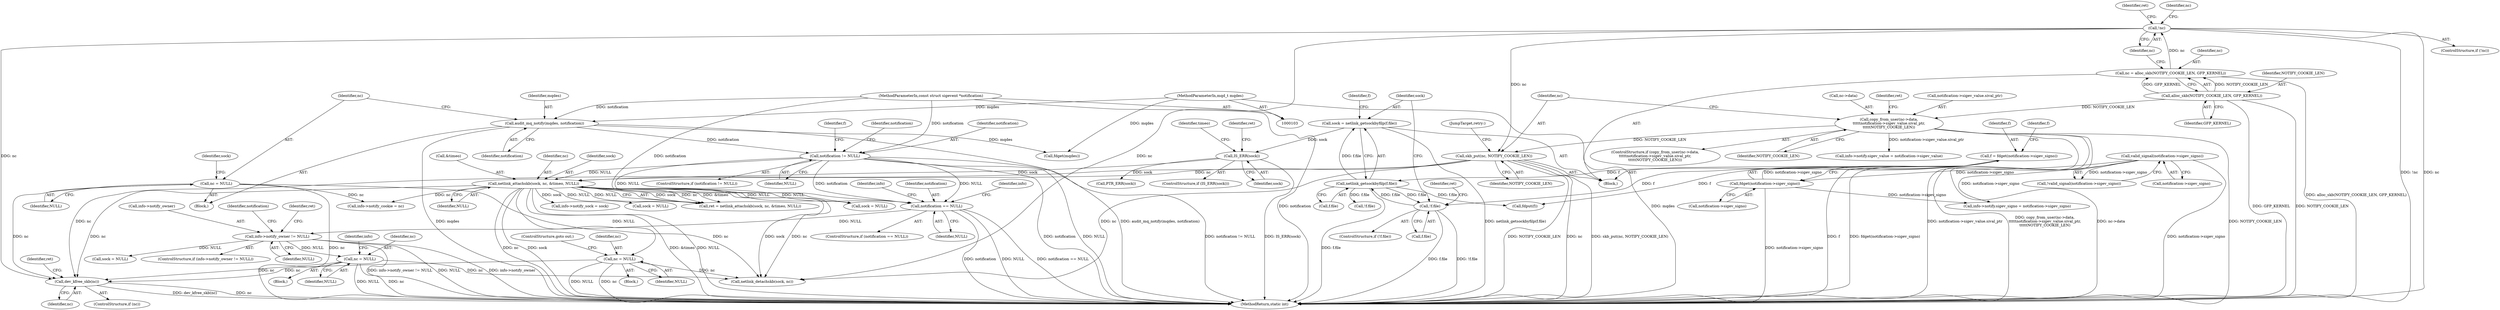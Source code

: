 digraph "0_linux_f991af3daabaecff34684fd51fac80319d1baad1@API" {
"1000465" [label="(Call,dev_kfree_skb(nc))"];
"1000116" [label="(Call,nc = NULL)"];
"1000387" [label="(Call,nc = NULL)"];
"1000347" [label="(Call,info->notify_owner != NULL)"];
"1000321" [label="(Call,notification == NULL)"];
"1000123" [label="(Call,notification != NULL)"];
"1000113" [label="(Call,audit_mq_notify(mqdes, notification))"];
"1000104" [label="(MethodParameterIn,mqd_t mqdes)"];
"1000105" [label="(MethodParameterIn,const struct sigevent *notification)"];
"1000250" [label="(Call,netlink_attachskb(sock, nc, &timeo, NULL))"];
"1000234" [label="(Call,IS_ERR(sock))"];
"1000225" [label="(Call,sock = netlink_getsockbyfilp(f.file))"];
"1000227" [label="(Call,netlink_getsockbyfilp(f.file))"];
"1000208" [label="(Call,f = fdget(notification->sigev_signo))"];
"1000210" [label="(Call,fdget(notification->sigev_signo))"];
"1000157" [label="(Call,valid_signal(notification->sigev_signo))"];
"1000215" [label="(Call,!f.file)"];
"1000204" [label="(Call,skb_put(nc, NOTIFY_COOKIE_LEN))"];
"1000179" [label="(Call,!nc)"];
"1000173" [label="(Call,nc = alloc_skb(NOTIFY_COOKIE_LEN, GFP_KERNEL))"];
"1000175" [label="(Call,alloc_skb(NOTIFY_COOKIE_LEN, GFP_KERNEL))"];
"1000188" [label="(Call,copy_from_user(nc->data,\n\t\t\t\t\tnotification->sigev_value.sival_ptr,\n\t\t\t\t\tNOTIFY_COOKIE_LEN))"];
"1000267" [label="(Call,nc = NULL)"];
"1000263" [label="(Block,)"];
"1000116" [label="(Call,nc = NULL)"];
"1000272" [label="(Identifier,f)"];
"1000156" [label="(Call,!valid_signal(notification->sigev_signo))"];
"1000393" [label="(Identifier,info)"];
"1000384" [label="(Call,sock = NULL)"];
"1000250" [label="(Call,netlink_attachskb(sock, nc, &timeo, NULL))"];
"1000320" [label="(ControlStructure,if (notification == NULL))"];
"1000176" [label="(Identifier,NOTIFY_COOKIE_LEN)"];
"1000232" [label="(Identifier,f)"];
"1000179" [label="(Call,!nc)"];
"1000192" [label="(Call,notification->sigev_value.sival_ptr)"];
"1000125" [label="(Identifier,NULL)"];
"1000239" [label="(Call,PTR_ERR(sock))"];
"1000270" [label="(ControlStructure,goto out;)"];
"1000469" [label="(MethodReturn,static int)"];
"1000349" [label="(Identifier,info)"];
"1000463" [label="(ControlStructure,if (nc))"];
"1000183" [label="(Identifier,ret)"];
"1000228" [label="(Call,f.file)"];
"1000118" [label="(Identifier,NULL)"];
"1000361" [label="(Identifier,notification)"];
"1000123" [label="(Call,notification != NULL)"];
"1000374" [label="(Call,info->notify_sock = sock)"];
"1000104" [label="(MethodParameterIn,mqd_t mqdes)"];
"1000132" [label="(Identifier,notification)"];
"1000177" [label="(Identifier,GFP_KERNEL)"];
"1000328" [label="(Identifier,info)"];
"1000211" [label="(Call,notification->sigev_signo)"];
"1000468" [label="(Identifier,ret)"];
"1000205" [label="(Identifier,nc)"];
"1000174" [label="(Identifier,nc)"];
"1000363" [label="(Block,)"];
"1000323" [label="(Identifier,NULL)"];
"1000190" [label="(Identifier,nc)"];
"1000346" [label="(ControlStructure,if (info->notify_owner != NULL))"];
"1000233" [label="(ControlStructure,if (IS_ERR(sock)))"];
"1000399" [label="(Call,info->notify.sigev_signo = notification->sigev_signo)"];
"1000221" [label="(Identifier,ret)"];
"1000207" [label="(JumpTarget,retry:)"];
"1000235" [label="(Identifier,sock)"];
"1000267" [label="(Call,nc = NULL)"];
"1000231" [label="(Call,fdput(f))"];
"1000387" [label="(Call,nc = NULL)"];
"1000117" [label="(Identifier,nc)"];
"1000251" [label="(Identifier,sock)"];
"1000217" [label="(Identifier,f)"];
"1000354" [label="(Identifier,ret)"];
"1000268" [label="(Identifier,nc)"];
"1000157" [label="(Call,valid_signal(notification->sigev_signo))"];
"1000158" [label="(Call,notification->sigev_signo)"];
"1000225" [label="(Call,sock = netlink_getsockbyfilp(f.file))"];
"1000187" [label="(ControlStructure,if (copy_from_user(nc->data,\n\t\t\t\t\tnotification->sigev_value.sival_ptr,\n\t\t\t\t\tNOTIFY_COOKIE_LEN)))"];
"1000215" [label="(Call,!f.file)"];
"1000115" [label="(Identifier,notification)"];
"1000122" [label="(ControlStructure,if (notification != NULL))"];
"1000189" [label="(Call,nc->data)"];
"1000209" [label="(Identifier,f)"];
"1000188" [label="(Call,copy_from_user(nc->data,\n\t\t\t\t\tnotification->sigev_value.sival_ptr,\n\t\t\t\t\tNOTIFY_COOKIE_LEN))"];
"1000200" [label="(Identifier,ret)"];
"1000264" [label="(Call,sock = NULL)"];
"1000348" [label="(Call,info->notify_owner)"];
"1000322" [label="(Identifier,notification)"];
"1000206" [label="(Identifier,NOTIFY_COOKIE_LEN)"];
"1000466" [label="(Identifier,nc)"];
"1000180" [label="(Identifier,nc)"];
"1000253" [label="(Call,&timeo)"];
"1000120" [label="(Identifier,sock)"];
"1000351" [label="(Identifier,NULL)"];
"1000234" [label="(Call,IS_ERR(sock))"];
"1000124" [label="(Identifier,notification)"];
"1000388" [label="(Identifier,nc)"];
"1000248" [label="(Call,ret = netlink_attachskb(sock, nc, &timeo, NULL))"];
"1000246" [label="(Identifier,timeo)"];
"1000459" [label="(Call,netlink_detachskb(sock, nc))"];
"1000197" [label="(Identifier,NOTIFY_COOKIE_LEN)"];
"1000269" [label="(Identifier,NULL)"];
"1000273" [label="(Call,fdget(mqdes))"];
"1000175" [label="(Call,alloc_skb(NOTIFY_COOKIE_LEN, GFP_KERNEL))"];
"1000465" [label="(Call,dev_kfree_skb(nc))"];
"1000204" [label="(Call,skb_put(nc, NOTIFY_COOKIE_LEN))"];
"1000214" [label="(ControlStructure,if (!f.file))"];
"1000216" [label="(Call,f.file)"];
"1000210" [label="(Call,fdget(notification->sigev_signo))"];
"1000389" [label="(Identifier,NULL)"];
"1000178" [label="(ControlStructure,if (!nc))"];
"1000113" [label="(Call,audit_mq_notify(mqdes, notification))"];
"1000173" [label="(Call,nc = alloc_skb(NOTIFY_COOKIE_LEN, GFP_KERNEL))"];
"1000241" [label="(Call,sock = NULL)"];
"1000208" [label="(Call,f = fdget(notification->sigev_signo))"];
"1000114" [label="(Identifier,mqdes)"];
"1000238" [label="(Identifier,ret)"];
"1000347" [label="(Call,info->notify_owner != NULL)"];
"1000227" [label="(Call,netlink_getsockbyfilp(f.file))"];
"1000408" [label="(Call,info->notify.sigev_value = notification->sigev_value)"];
"1000379" [label="(Call,info->notify_cookie = nc)"];
"1000105" [label="(MethodParameterIn,const struct sigevent *notification)"];
"1000321" [label="(Call,notification == NULL)"];
"1000252" [label="(Identifier,nc)"];
"1000106" [label="(Block,)"];
"1000276" [label="(Call,!f.file)"];
"1000226" [label="(Identifier,sock)"];
"1000171" [label="(Block,)"];
"1000255" [label="(Identifier,NULL)"];
"1000465" -> "1000463"  [label="AST: "];
"1000465" -> "1000466"  [label="CFG: "];
"1000466" -> "1000465"  [label="AST: "];
"1000468" -> "1000465"  [label="CFG: "];
"1000465" -> "1000469"  [label="DDG: dev_kfree_skb(nc)"];
"1000465" -> "1000469"  [label="DDG: nc"];
"1000116" -> "1000465"  [label="DDG: nc"];
"1000387" -> "1000465"  [label="DDG: nc"];
"1000179" -> "1000465"  [label="DDG: nc"];
"1000204" -> "1000465"  [label="DDG: nc"];
"1000267" -> "1000465"  [label="DDG: nc"];
"1000250" -> "1000465"  [label="DDG: nc"];
"1000116" -> "1000106"  [label="AST: "];
"1000116" -> "1000118"  [label="CFG: "];
"1000117" -> "1000116"  [label="AST: "];
"1000118" -> "1000116"  [label="AST: "];
"1000120" -> "1000116"  [label="CFG: "];
"1000116" -> "1000469"  [label="DDG: nc"];
"1000116" -> "1000379"  [label="DDG: nc"];
"1000116" -> "1000459"  [label="DDG: nc"];
"1000387" -> "1000363"  [label="AST: "];
"1000387" -> "1000389"  [label="CFG: "];
"1000388" -> "1000387"  [label="AST: "];
"1000389" -> "1000387"  [label="AST: "];
"1000393" -> "1000387"  [label="CFG: "];
"1000387" -> "1000469"  [label="DDG: NULL"];
"1000387" -> "1000469"  [label="DDG: nc"];
"1000347" -> "1000387"  [label="DDG: NULL"];
"1000387" -> "1000459"  [label="DDG: nc"];
"1000347" -> "1000346"  [label="AST: "];
"1000347" -> "1000351"  [label="CFG: "];
"1000348" -> "1000347"  [label="AST: "];
"1000351" -> "1000347"  [label="AST: "];
"1000354" -> "1000347"  [label="CFG: "];
"1000361" -> "1000347"  [label="CFG: "];
"1000347" -> "1000469"  [label="DDG: NULL"];
"1000347" -> "1000469"  [label="DDG: info->notify_owner"];
"1000347" -> "1000469"  [label="DDG: info->notify_owner != NULL"];
"1000321" -> "1000347"  [label="DDG: NULL"];
"1000347" -> "1000384"  [label="DDG: NULL"];
"1000321" -> "1000320"  [label="AST: "];
"1000321" -> "1000323"  [label="CFG: "];
"1000322" -> "1000321"  [label="AST: "];
"1000323" -> "1000321"  [label="AST: "];
"1000328" -> "1000321"  [label="CFG: "];
"1000349" -> "1000321"  [label="CFG: "];
"1000321" -> "1000469"  [label="DDG: notification"];
"1000321" -> "1000469"  [label="DDG: NULL"];
"1000321" -> "1000469"  [label="DDG: notification == NULL"];
"1000123" -> "1000321"  [label="DDG: notification"];
"1000123" -> "1000321"  [label="DDG: NULL"];
"1000105" -> "1000321"  [label="DDG: notification"];
"1000250" -> "1000321"  [label="DDG: NULL"];
"1000123" -> "1000122"  [label="AST: "];
"1000123" -> "1000125"  [label="CFG: "];
"1000124" -> "1000123"  [label="AST: "];
"1000125" -> "1000123"  [label="AST: "];
"1000132" -> "1000123"  [label="CFG: "];
"1000272" -> "1000123"  [label="CFG: "];
"1000123" -> "1000469"  [label="DDG: NULL"];
"1000123" -> "1000469"  [label="DDG: notification != NULL"];
"1000123" -> "1000469"  [label="DDG: notification"];
"1000113" -> "1000123"  [label="DDG: notification"];
"1000105" -> "1000123"  [label="DDG: notification"];
"1000123" -> "1000241"  [label="DDG: NULL"];
"1000123" -> "1000250"  [label="DDG: NULL"];
"1000113" -> "1000106"  [label="AST: "];
"1000113" -> "1000115"  [label="CFG: "];
"1000114" -> "1000113"  [label="AST: "];
"1000115" -> "1000113"  [label="AST: "];
"1000117" -> "1000113"  [label="CFG: "];
"1000113" -> "1000469"  [label="DDG: mqdes"];
"1000113" -> "1000469"  [label="DDG: audit_mq_notify(mqdes, notification)"];
"1000104" -> "1000113"  [label="DDG: mqdes"];
"1000105" -> "1000113"  [label="DDG: notification"];
"1000113" -> "1000273"  [label="DDG: mqdes"];
"1000104" -> "1000103"  [label="AST: "];
"1000104" -> "1000469"  [label="DDG: mqdes"];
"1000104" -> "1000273"  [label="DDG: mqdes"];
"1000105" -> "1000103"  [label="AST: "];
"1000105" -> "1000469"  [label="DDG: notification"];
"1000250" -> "1000248"  [label="AST: "];
"1000250" -> "1000255"  [label="CFG: "];
"1000251" -> "1000250"  [label="AST: "];
"1000252" -> "1000250"  [label="AST: "];
"1000253" -> "1000250"  [label="AST: "];
"1000255" -> "1000250"  [label="AST: "];
"1000248" -> "1000250"  [label="CFG: "];
"1000250" -> "1000469"  [label="DDG: sock"];
"1000250" -> "1000469"  [label="DDG: &timeo"];
"1000250" -> "1000469"  [label="DDG: NULL"];
"1000250" -> "1000469"  [label="DDG: nc"];
"1000250" -> "1000241"  [label="DDG: NULL"];
"1000250" -> "1000248"  [label="DDG: sock"];
"1000250" -> "1000248"  [label="DDG: nc"];
"1000250" -> "1000248"  [label="DDG: &timeo"];
"1000250" -> "1000248"  [label="DDG: NULL"];
"1000234" -> "1000250"  [label="DDG: sock"];
"1000204" -> "1000250"  [label="DDG: nc"];
"1000250" -> "1000264"  [label="DDG: NULL"];
"1000250" -> "1000267"  [label="DDG: NULL"];
"1000250" -> "1000374"  [label="DDG: sock"];
"1000250" -> "1000379"  [label="DDG: nc"];
"1000250" -> "1000459"  [label="DDG: sock"];
"1000250" -> "1000459"  [label="DDG: nc"];
"1000234" -> "1000233"  [label="AST: "];
"1000234" -> "1000235"  [label="CFG: "];
"1000235" -> "1000234"  [label="AST: "];
"1000238" -> "1000234"  [label="CFG: "];
"1000246" -> "1000234"  [label="CFG: "];
"1000234" -> "1000469"  [label="DDG: IS_ERR(sock)"];
"1000225" -> "1000234"  [label="DDG: sock"];
"1000234" -> "1000239"  [label="DDG: sock"];
"1000225" -> "1000171"  [label="AST: "];
"1000225" -> "1000227"  [label="CFG: "];
"1000226" -> "1000225"  [label="AST: "];
"1000227" -> "1000225"  [label="AST: "];
"1000232" -> "1000225"  [label="CFG: "];
"1000225" -> "1000469"  [label="DDG: netlink_getsockbyfilp(f.file)"];
"1000227" -> "1000225"  [label="DDG: f.file"];
"1000227" -> "1000228"  [label="CFG: "];
"1000228" -> "1000227"  [label="AST: "];
"1000227" -> "1000469"  [label="DDG: f.file"];
"1000227" -> "1000215"  [label="DDG: f.file"];
"1000208" -> "1000227"  [label="DDG: f"];
"1000215" -> "1000227"  [label="DDG: f.file"];
"1000227" -> "1000231"  [label="DDG: f.file"];
"1000227" -> "1000276"  [label="DDG: f.file"];
"1000208" -> "1000171"  [label="AST: "];
"1000208" -> "1000210"  [label="CFG: "];
"1000209" -> "1000208"  [label="AST: "];
"1000210" -> "1000208"  [label="AST: "];
"1000217" -> "1000208"  [label="CFG: "];
"1000208" -> "1000469"  [label="DDG: f"];
"1000208" -> "1000469"  [label="DDG: fdget(notification->sigev_signo)"];
"1000210" -> "1000208"  [label="DDG: notification->sigev_signo"];
"1000208" -> "1000215"  [label="DDG: f"];
"1000208" -> "1000231"  [label="DDG: f"];
"1000210" -> "1000211"  [label="CFG: "];
"1000211" -> "1000210"  [label="AST: "];
"1000210" -> "1000469"  [label="DDG: notification->sigev_signo"];
"1000157" -> "1000210"  [label="DDG: notification->sigev_signo"];
"1000210" -> "1000399"  [label="DDG: notification->sigev_signo"];
"1000157" -> "1000156"  [label="AST: "];
"1000157" -> "1000158"  [label="CFG: "];
"1000158" -> "1000157"  [label="AST: "];
"1000156" -> "1000157"  [label="CFG: "];
"1000157" -> "1000469"  [label="DDG: notification->sigev_signo"];
"1000157" -> "1000156"  [label="DDG: notification->sigev_signo"];
"1000157" -> "1000399"  [label="DDG: notification->sigev_signo"];
"1000215" -> "1000214"  [label="AST: "];
"1000215" -> "1000216"  [label="CFG: "];
"1000216" -> "1000215"  [label="AST: "];
"1000221" -> "1000215"  [label="CFG: "];
"1000226" -> "1000215"  [label="CFG: "];
"1000215" -> "1000469"  [label="DDG: f.file"];
"1000215" -> "1000469"  [label="DDG: !f.file"];
"1000204" -> "1000171"  [label="AST: "];
"1000204" -> "1000206"  [label="CFG: "];
"1000205" -> "1000204"  [label="AST: "];
"1000206" -> "1000204"  [label="AST: "];
"1000207" -> "1000204"  [label="CFG: "];
"1000204" -> "1000469"  [label="DDG: NOTIFY_COOKIE_LEN"];
"1000204" -> "1000469"  [label="DDG: nc"];
"1000204" -> "1000469"  [label="DDG: skb_put(nc, NOTIFY_COOKIE_LEN)"];
"1000179" -> "1000204"  [label="DDG: nc"];
"1000188" -> "1000204"  [label="DDG: NOTIFY_COOKIE_LEN"];
"1000204" -> "1000459"  [label="DDG: nc"];
"1000179" -> "1000178"  [label="AST: "];
"1000179" -> "1000180"  [label="CFG: "];
"1000180" -> "1000179"  [label="AST: "];
"1000183" -> "1000179"  [label="CFG: "];
"1000190" -> "1000179"  [label="CFG: "];
"1000179" -> "1000469"  [label="DDG: !nc"];
"1000179" -> "1000469"  [label="DDG: nc"];
"1000173" -> "1000179"  [label="DDG: nc"];
"1000179" -> "1000459"  [label="DDG: nc"];
"1000173" -> "1000171"  [label="AST: "];
"1000173" -> "1000175"  [label="CFG: "];
"1000174" -> "1000173"  [label="AST: "];
"1000175" -> "1000173"  [label="AST: "];
"1000180" -> "1000173"  [label="CFG: "];
"1000173" -> "1000469"  [label="DDG: alloc_skb(NOTIFY_COOKIE_LEN, GFP_KERNEL)"];
"1000175" -> "1000173"  [label="DDG: NOTIFY_COOKIE_LEN"];
"1000175" -> "1000173"  [label="DDG: GFP_KERNEL"];
"1000175" -> "1000177"  [label="CFG: "];
"1000176" -> "1000175"  [label="AST: "];
"1000177" -> "1000175"  [label="AST: "];
"1000175" -> "1000469"  [label="DDG: NOTIFY_COOKIE_LEN"];
"1000175" -> "1000469"  [label="DDG: GFP_KERNEL"];
"1000175" -> "1000188"  [label="DDG: NOTIFY_COOKIE_LEN"];
"1000188" -> "1000187"  [label="AST: "];
"1000188" -> "1000197"  [label="CFG: "];
"1000189" -> "1000188"  [label="AST: "];
"1000192" -> "1000188"  [label="AST: "];
"1000197" -> "1000188"  [label="AST: "];
"1000200" -> "1000188"  [label="CFG: "];
"1000205" -> "1000188"  [label="CFG: "];
"1000188" -> "1000469"  [label="DDG: copy_from_user(nc->data,\n\t\t\t\t\tnotification->sigev_value.sival_ptr,\n\t\t\t\t\tNOTIFY_COOKIE_LEN)"];
"1000188" -> "1000469"  [label="DDG: nc->data"];
"1000188" -> "1000469"  [label="DDG: NOTIFY_COOKIE_LEN"];
"1000188" -> "1000469"  [label="DDG: notification->sigev_value.sival_ptr"];
"1000188" -> "1000408"  [label="DDG: notification->sigev_value.sival_ptr"];
"1000267" -> "1000263"  [label="AST: "];
"1000267" -> "1000269"  [label="CFG: "];
"1000268" -> "1000267"  [label="AST: "];
"1000269" -> "1000267"  [label="AST: "];
"1000270" -> "1000267"  [label="CFG: "];
"1000267" -> "1000469"  [label="DDG: NULL"];
"1000267" -> "1000469"  [label="DDG: nc"];
"1000267" -> "1000459"  [label="DDG: nc"];
}
